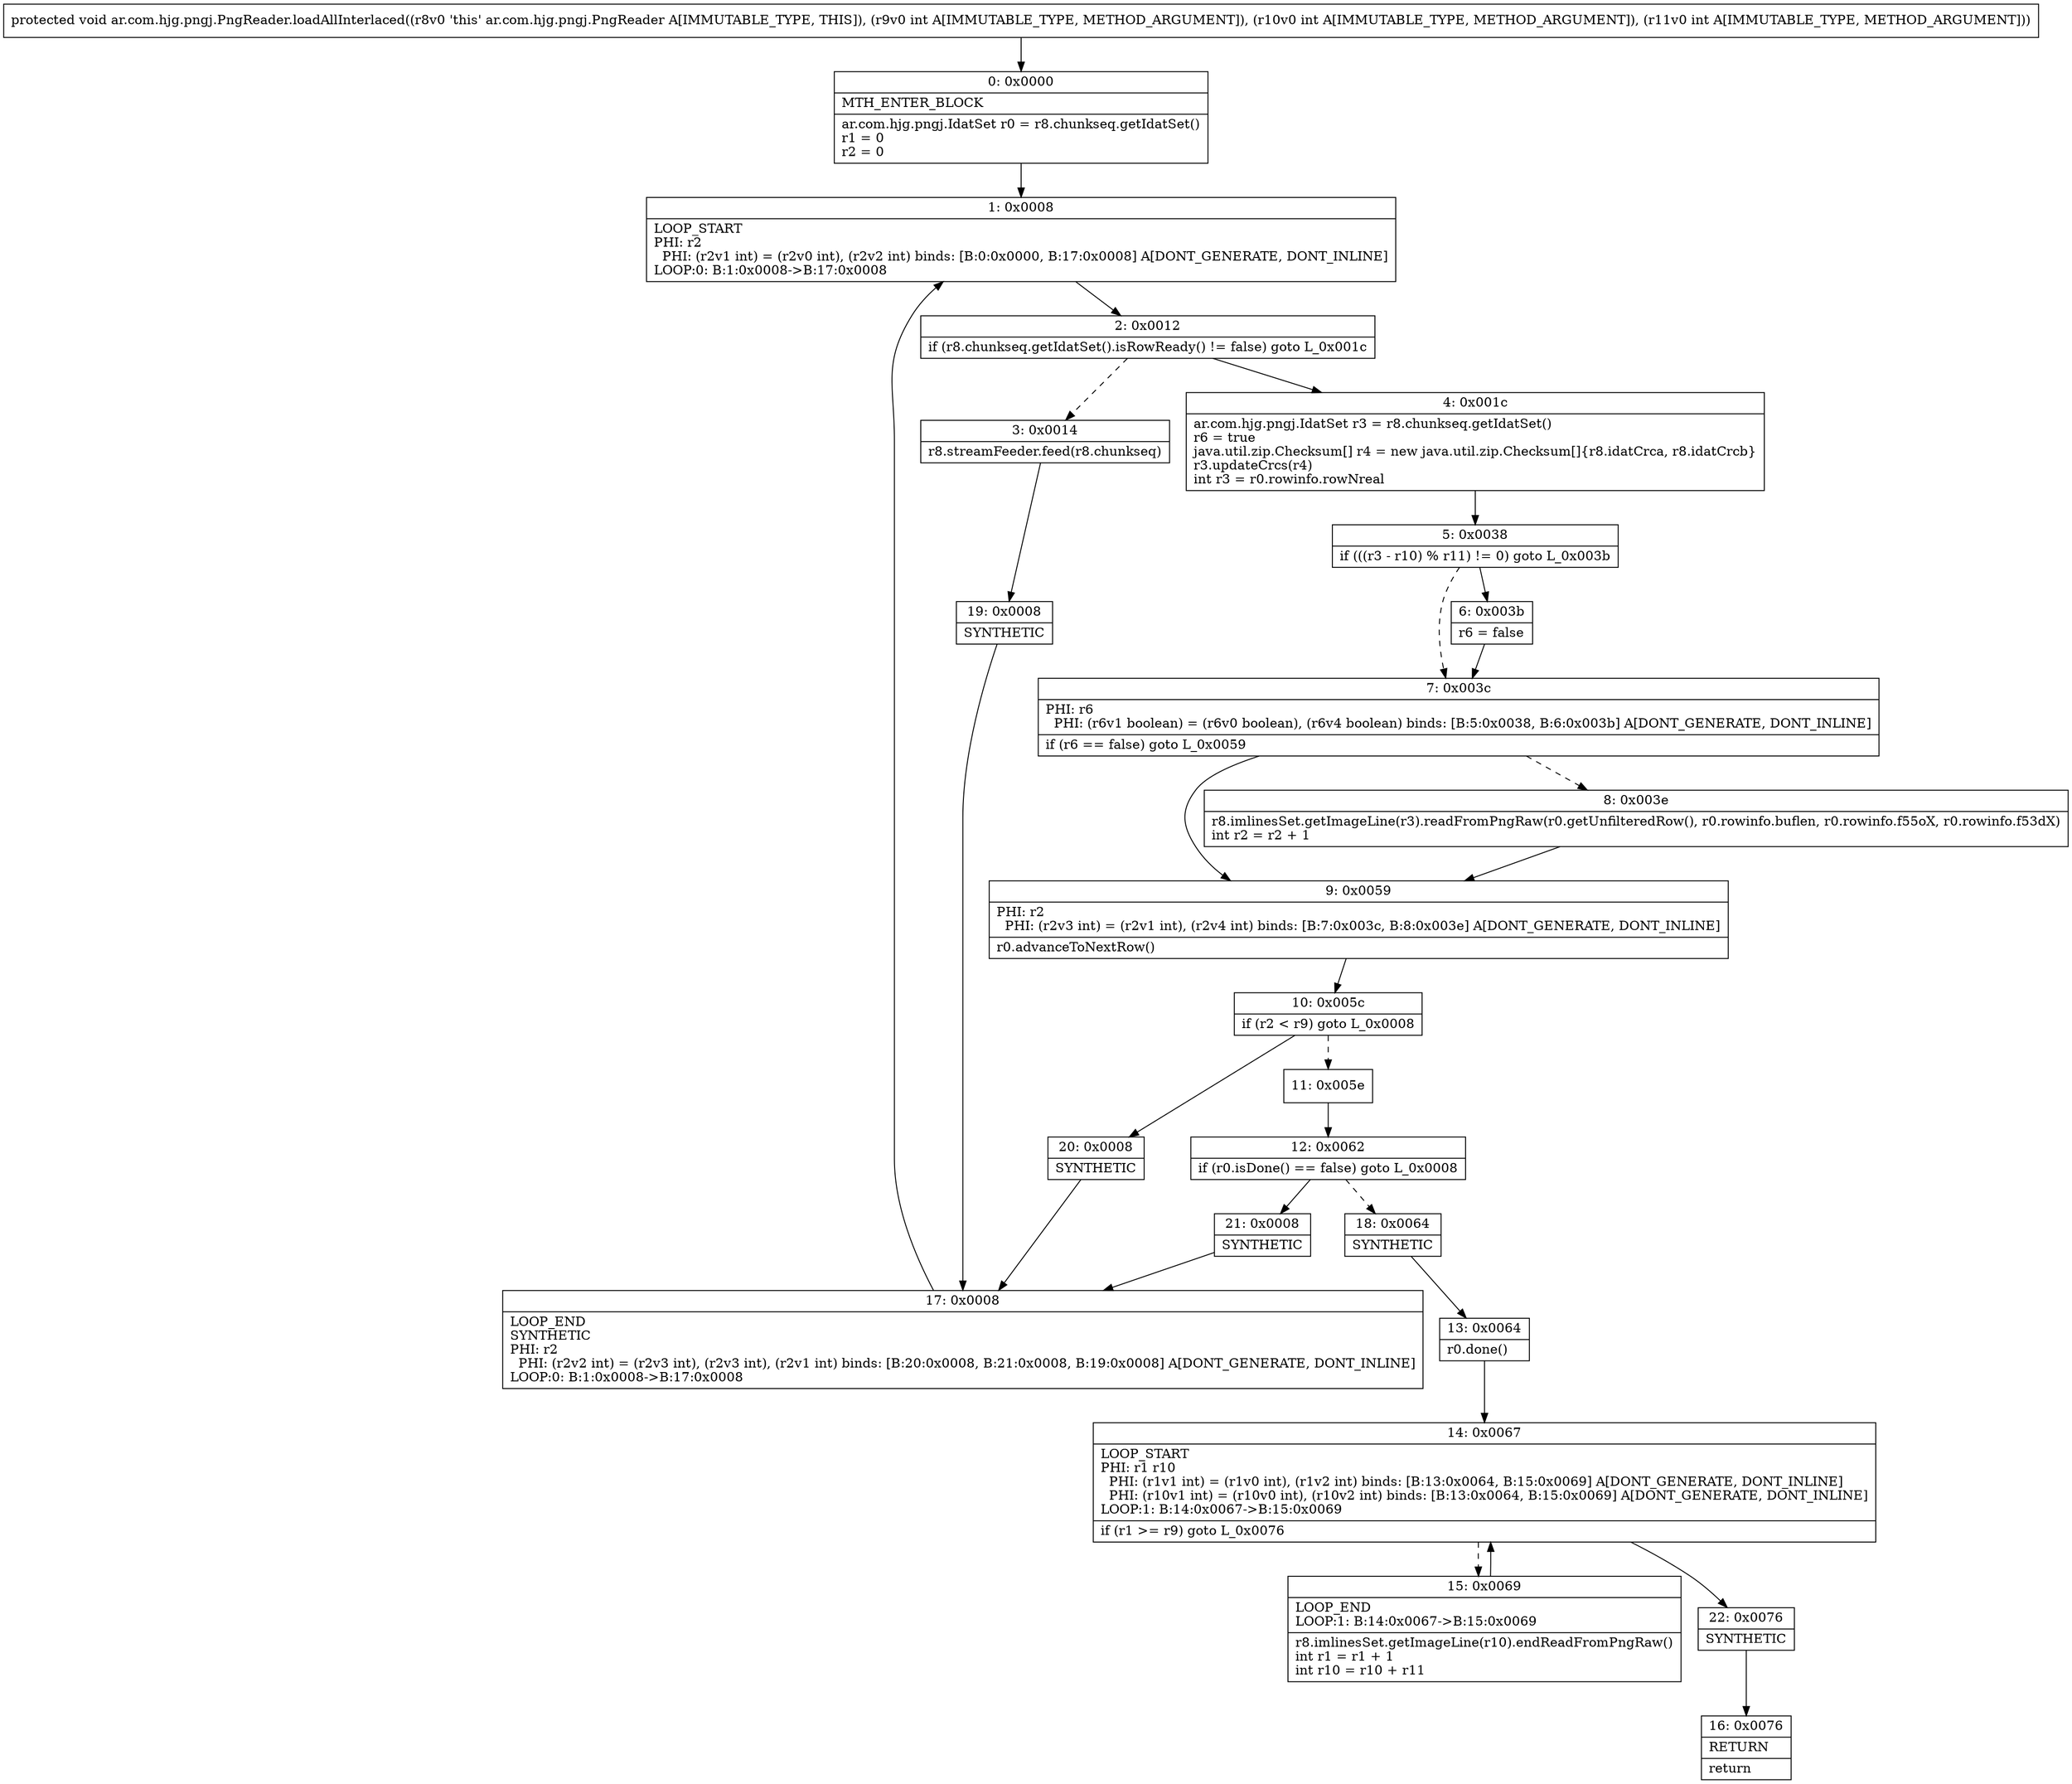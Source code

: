 digraph "CFG forar.com.hjg.pngj.PngReader.loadAllInterlaced(III)V" {
Node_0 [shape=record,label="{0\:\ 0x0000|MTH_ENTER_BLOCK\l|ar.com.hjg.pngj.IdatSet r0 = r8.chunkseq.getIdatSet()\lr1 = 0\lr2 = 0\l}"];
Node_1 [shape=record,label="{1\:\ 0x0008|LOOP_START\lPHI: r2 \l  PHI: (r2v1 int) = (r2v0 int), (r2v2 int) binds: [B:0:0x0000, B:17:0x0008] A[DONT_GENERATE, DONT_INLINE]\lLOOP:0: B:1:0x0008\-\>B:17:0x0008\l}"];
Node_2 [shape=record,label="{2\:\ 0x0012|if (r8.chunkseq.getIdatSet().isRowReady() != false) goto L_0x001c\l}"];
Node_3 [shape=record,label="{3\:\ 0x0014|r8.streamFeeder.feed(r8.chunkseq)\l}"];
Node_4 [shape=record,label="{4\:\ 0x001c|ar.com.hjg.pngj.IdatSet r3 = r8.chunkseq.getIdatSet()\lr6 = true\ljava.util.zip.Checksum[] r4 = new java.util.zip.Checksum[]\{r8.idatCrca, r8.idatCrcb\}\lr3.updateCrcs(r4)\lint r3 = r0.rowinfo.rowNreal\l}"];
Node_5 [shape=record,label="{5\:\ 0x0038|if (((r3 \- r10) % r11) != 0) goto L_0x003b\l}"];
Node_6 [shape=record,label="{6\:\ 0x003b|r6 = false\l}"];
Node_7 [shape=record,label="{7\:\ 0x003c|PHI: r6 \l  PHI: (r6v1 boolean) = (r6v0 boolean), (r6v4 boolean) binds: [B:5:0x0038, B:6:0x003b] A[DONT_GENERATE, DONT_INLINE]\l|if (r6 == false) goto L_0x0059\l}"];
Node_8 [shape=record,label="{8\:\ 0x003e|r8.imlinesSet.getImageLine(r3).readFromPngRaw(r0.getUnfilteredRow(), r0.rowinfo.buflen, r0.rowinfo.f55oX, r0.rowinfo.f53dX)\lint r2 = r2 + 1\l}"];
Node_9 [shape=record,label="{9\:\ 0x0059|PHI: r2 \l  PHI: (r2v3 int) = (r2v1 int), (r2v4 int) binds: [B:7:0x003c, B:8:0x003e] A[DONT_GENERATE, DONT_INLINE]\l|r0.advanceToNextRow()\l}"];
Node_10 [shape=record,label="{10\:\ 0x005c|if (r2 \< r9) goto L_0x0008\l}"];
Node_11 [shape=record,label="{11\:\ 0x005e}"];
Node_12 [shape=record,label="{12\:\ 0x0062|if (r0.isDone() == false) goto L_0x0008\l}"];
Node_13 [shape=record,label="{13\:\ 0x0064|r0.done()\l}"];
Node_14 [shape=record,label="{14\:\ 0x0067|LOOP_START\lPHI: r1 r10 \l  PHI: (r1v1 int) = (r1v0 int), (r1v2 int) binds: [B:13:0x0064, B:15:0x0069] A[DONT_GENERATE, DONT_INLINE]\l  PHI: (r10v1 int) = (r10v0 int), (r10v2 int) binds: [B:13:0x0064, B:15:0x0069] A[DONT_GENERATE, DONT_INLINE]\lLOOP:1: B:14:0x0067\-\>B:15:0x0069\l|if (r1 \>= r9) goto L_0x0076\l}"];
Node_15 [shape=record,label="{15\:\ 0x0069|LOOP_END\lLOOP:1: B:14:0x0067\-\>B:15:0x0069\l|r8.imlinesSet.getImageLine(r10).endReadFromPngRaw()\lint r1 = r1 + 1\lint r10 = r10 + r11\l}"];
Node_16 [shape=record,label="{16\:\ 0x0076|RETURN\l|return\l}"];
Node_17 [shape=record,label="{17\:\ 0x0008|LOOP_END\lSYNTHETIC\lPHI: r2 \l  PHI: (r2v2 int) = (r2v3 int), (r2v3 int), (r2v1 int) binds: [B:20:0x0008, B:21:0x0008, B:19:0x0008] A[DONT_GENERATE, DONT_INLINE]\lLOOP:0: B:1:0x0008\-\>B:17:0x0008\l}"];
Node_18 [shape=record,label="{18\:\ 0x0064|SYNTHETIC\l}"];
Node_19 [shape=record,label="{19\:\ 0x0008|SYNTHETIC\l}"];
Node_20 [shape=record,label="{20\:\ 0x0008|SYNTHETIC\l}"];
Node_21 [shape=record,label="{21\:\ 0x0008|SYNTHETIC\l}"];
Node_22 [shape=record,label="{22\:\ 0x0076|SYNTHETIC\l}"];
MethodNode[shape=record,label="{protected void ar.com.hjg.pngj.PngReader.loadAllInterlaced((r8v0 'this' ar.com.hjg.pngj.PngReader A[IMMUTABLE_TYPE, THIS]), (r9v0 int A[IMMUTABLE_TYPE, METHOD_ARGUMENT]), (r10v0 int A[IMMUTABLE_TYPE, METHOD_ARGUMENT]), (r11v0 int A[IMMUTABLE_TYPE, METHOD_ARGUMENT])) }"];
MethodNode -> Node_0;
Node_0 -> Node_1;
Node_1 -> Node_2;
Node_2 -> Node_3[style=dashed];
Node_2 -> Node_4;
Node_3 -> Node_19;
Node_4 -> Node_5;
Node_5 -> Node_6;
Node_5 -> Node_7[style=dashed];
Node_6 -> Node_7;
Node_7 -> Node_8[style=dashed];
Node_7 -> Node_9;
Node_8 -> Node_9;
Node_9 -> Node_10;
Node_10 -> Node_11[style=dashed];
Node_10 -> Node_20;
Node_11 -> Node_12;
Node_12 -> Node_18[style=dashed];
Node_12 -> Node_21;
Node_13 -> Node_14;
Node_14 -> Node_15[style=dashed];
Node_14 -> Node_22;
Node_15 -> Node_14;
Node_17 -> Node_1;
Node_18 -> Node_13;
Node_19 -> Node_17;
Node_20 -> Node_17;
Node_21 -> Node_17;
Node_22 -> Node_16;
}

